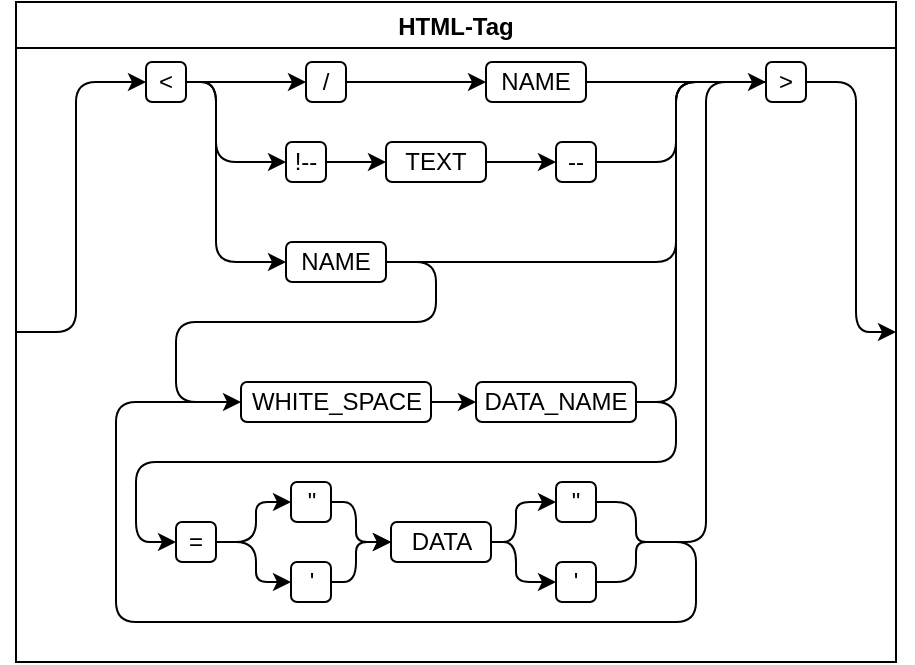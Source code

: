 <mxfile version="14.9.3" type="device"><diagram id="bXs9rF_O854Iyk-5khJA" name="Page-1"><mxGraphModel dx="850" dy="434" grid="1" gridSize="10" guides="1" tooltips="1" connect="1" arrows="1" fold="1" page="1" pageScale="1" pageWidth="827" pageHeight="1169" math="0" shadow="0"><root><mxCell id="0"/><mxCell id="1" parent="0"/><mxCell id="9BC1_f9zqRHvLc5gJFlj-44" value="HTML-Tag" style="swimlane;" vertex="1" parent="1"><mxGeometry x="180" y="80" width="440" height="330" as="geometry"><mxRectangle x="180" y="70" width="130" height="23" as="alternateBounds"/></mxGeometry></mxCell><mxCell id="9BC1_f9zqRHvLc5gJFlj-1" value="&amp;lt;" style="rounded=1;whiteSpace=wrap;html=1;" vertex="1" parent="9BC1_f9zqRHvLc5gJFlj-44"><mxGeometry x="65" y="30" width="20" height="20" as="geometry"/></mxCell><mxCell id="9BC1_f9zqRHvLc5gJFlj-4" value="&amp;gt;" style="rounded=1;whiteSpace=wrap;html=1;" vertex="1" parent="9BC1_f9zqRHvLc5gJFlj-44"><mxGeometry x="375" y="30" width="20" height="20" as="geometry"/></mxCell><mxCell id="9BC1_f9zqRHvLc5gJFlj-5" value="/" style="rounded=1;whiteSpace=wrap;html=1;" vertex="1" parent="9BC1_f9zqRHvLc5gJFlj-44"><mxGeometry x="145" y="30" width="20" height="20" as="geometry"/></mxCell><mxCell id="9BC1_f9zqRHvLc5gJFlj-18" style="edgeStyle=orthogonalEdgeStyle;rounded=0;orthogonalLoop=1;jettySize=auto;html=1;entryX=0;entryY=0.5;entryDx=0;entryDy=0;" edge="1" parent="9BC1_f9zqRHvLc5gJFlj-44" source="9BC1_f9zqRHvLc5gJFlj-1" target="9BC1_f9zqRHvLc5gJFlj-5"><mxGeometry relative="1" as="geometry"/></mxCell><mxCell id="9BC1_f9zqRHvLc5gJFlj-20" style="edgeStyle=orthogonalEdgeStyle;rounded=0;orthogonalLoop=1;jettySize=auto;html=1;entryX=0;entryY=0.5;entryDx=0;entryDy=0;" edge="1" parent="9BC1_f9zqRHvLc5gJFlj-44" source="9BC1_f9zqRHvLc5gJFlj-6" target="9BC1_f9zqRHvLc5gJFlj-4"><mxGeometry relative="1" as="geometry"/></mxCell><mxCell id="9BC1_f9zqRHvLc5gJFlj-6" value="NAME" style="rounded=1;whiteSpace=wrap;html=1;" vertex="1" parent="9BC1_f9zqRHvLc5gJFlj-44"><mxGeometry x="235" y="30" width="50" height="20" as="geometry"/></mxCell><mxCell id="9BC1_f9zqRHvLc5gJFlj-19" style="edgeStyle=orthogonalEdgeStyle;rounded=0;orthogonalLoop=1;jettySize=auto;html=1;entryX=0;entryY=0.5;entryDx=0;entryDy=0;" edge="1" parent="9BC1_f9zqRHvLc5gJFlj-44" source="9BC1_f9zqRHvLc5gJFlj-5" target="9BC1_f9zqRHvLc5gJFlj-6"><mxGeometry relative="1" as="geometry"/></mxCell><mxCell id="9BC1_f9zqRHvLc5gJFlj-7" value="NAME" style="rounded=1;whiteSpace=wrap;html=1;" vertex="1" parent="9BC1_f9zqRHvLc5gJFlj-44"><mxGeometry x="135" y="120" width="50" height="20" as="geometry"/></mxCell><mxCell id="9BC1_f9zqRHvLc5gJFlj-8" value="WHITE_SPACE" style="rounded=1;whiteSpace=wrap;html=1;" vertex="1" parent="9BC1_f9zqRHvLc5gJFlj-44"><mxGeometry x="112.5" y="190" width="95" height="20" as="geometry"/></mxCell><mxCell id="9BC1_f9zqRHvLc5gJFlj-9" value="DATA_NAME" style="rounded=1;whiteSpace=wrap;html=1;" vertex="1" parent="9BC1_f9zqRHvLc5gJFlj-44"><mxGeometry x="230" y="190" width="80" height="20" as="geometry"/></mxCell><mxCell id="9BC1_f9zqRHvLc5gJFlj-11" value="=" style="rounded=1;whiteSpace=wrap;html=1;" vertex="1" parent="9BC1_f9zqRHvLc5gJFlj-44"><mxGeometry x="80" y="260" width="20" height="20" as="geometry"/></mxCell><mxCell id="9BC1_f9zqRHvLc5gJFlj-12" value="&quot;" style="rounded=1;whiteSpace=wrap;html=1;" vertex="1" parent="9BC1_f9zqRHvLc5gJFlj-44"><mxGeometry x="137.5" y="240" width="20" height="20" as="geometry"/></mxCell><mxCell id="9BC1_f9zqRHvLc5gJFlj-13" value="'" style="rounded=1;whiteSpace=wrap;html=1;" vertex="1" parent="9BC1_f9zqRHvLc5gJFlj-44"><mxGeometry x="137.5" y="280" width="20" height="20" as="geometry"/></mxCell><mxCell id="9BC1_f9zqRHvLc5gJFlj-14" value="DATA" style="rounded=1;whiteSpace=wrap;html=1;" vertex="1" parent="9BC1_f9zqRHvLc5gJFlj-44"><mxGeometry x="187.5" y="260" width="50" height="20" as="geometry"/></mxCell><mxCell id="9BC1_f9zqRHvLc5gJFlj-15" value="&quot;" style="rounded=1;whiteSpace=wrap;html=1;" vertex="1" parent="9BC1_f9zqRHvLc5gJFlj-44"><mxGeometry x="270" y="240" width="20" height="20" as="geometry"/></mxCell><mxCell id="9BC1_f9zqRHvLc5gJFlj-16" value="'" style="rounded=1;whiteSpace=wrap;html=1;" vertex="1" parent="9BC1_f9zqRHvLc5gJFlj-44"><mxGeometry x="270" y="280" width="20" height="20" as="geometry"/></mxCell><mxCell id="9BC1_f9zqRHvLc5gJFlj-22" value="" style="endArrow=classic;html=1;entryX=0;entryY=0.5;entryDx=0;entryDy=0;exitX=0;exitY=0.5;exitDx=0;exitDy=0;" edge="1" parent="9BC1_f9zqRHvLc5gJFlj-44" source="9BC1_f9zqRHvLc5gJFlj-44" target="9BC1_f9zqRHvLc5gJFlj-1"><mxGeometry width="50" height="50" relative="1" as="geometry"><mxPoint y="40" as="sourcePoint"/><mxPoint x="45" y="15" as="targetPoint"/><Array as="points"><mxPoint x="30" y="165"/><mxPoint x="30" y="40"/></Array></mxGeometry></mxCell><mxCell id="9BC1_f9zqRHvLc5gJFlj-25" value="" style="endArrow=classic;html=1;entryX=0;entryY=0.5;entryDx=0;entryDy=0;exitX=1;exitY=0.5;exitDx=0;exitDy=0;" edge="1" parent="9BC1_f9zqRHvLc5gJFlj-44" source="9BC1_f9zqRHvLc5gJFlj-1" target="9BC1_f9zqRHvLc5gJFlj-7"><mxGeometry width="50" height="50" relative="1" as="geometry"><mxPoint x="50" y="90" as="sourcePoint"/><mxPoint x="100" y="40" as="targetPoint"/><Array as="points"><mxPoint x="100" y="40"/><mxPoint x="100" y="130"/></Array></mxGeometry></mxCell><mxCell id="9BC1_f9zqRHvLc5gJFlj-27" value="" style="endArrow=none;html=1;exitX=1;exitY=0.5;exitDx=0;exitDy=0;entryX=0;entryY=0.5;entryDx=0;entryDy=0;" edge="1" parent="9BC1_f9zqRHvLc5gJFlj-44" source="9BC1_f9zqRHvLc5gJFlj-7" target="9BC1_f9zqRHvLc5gJFlj-4"><mxGeometry width="50" height="50" relative="1" as="geometry"><mxPoint x="270" y="110" as="sourcePoint"/><mxPoint x="320" y="60" as="targetPoint"/><Array as="points"><mxPoint x="330" y="130"/><mxPoint x="330" y="40"/></Array></mxGeometry></mxCell><mxCell id="9BC1_f9zqRHvLc5gJFlj-28" value="" style="endArrow=classic;html=1;entryX=0;entryY=0.5;entryDx=0;entryDy=0;" edge="1" parent="9BC1_f9zqRHvLc5gJFlj-44" target="9BC1_f9zqRHvLc5gJFlj-8"><mxGeometry width="50" height="50" relative="1" as="geometry"><mxPoint x="190" y="130" as="sourcePoint"/><mxPoint x="110" y="190" as="targetPoint"/><Array as="points"><mxPoint x="210" y="130"/><mxPoint x="210" y="160"/><mxPoint x="80" y="160"/><mxPoint x="80" y="200"/></Array></mxGeometry></mxCell><mxCell id="9BC1_f9zqRHvLc5gJFlj-29" value="" style="endArrow=classic;html=1;exitX=1;exitY=0.5;exitDx=0;exitDy=0;entryX=0;entryY=0.5;entryDx=0;entryDy=0;" edge="1" parent="9BC1_f9zqRHvLc5gJFlj-44" source="9BC1_f9zqRHvLc5gJFlj-8" target="9BC1_f9zqRHvLc5gJFlj-9"><mxGeometry width="50" height="50" relative="1" as="geometry"><mxPoint x="300" y="180" as="sourcePoint"/><mxPoint x="350" y="130" as="targetPoint"/></mxGeometry></mxCell><mxCell id="9BC1_f9zqRHvLc5gJFlj-30" value="" style="endArrow=none;html=1;exitX=1;exitY=0.5;exitDx=0;exitDy=0;entryX=0;entryY=0.5;entryDx=0;entryDy=0;" edge="1" parent="9BC1_f9zqRHvLc5gJFlj-44" source="9BC1_f9zqRHvLc5gJFlj-9" target="9BC1_f9zqRHvLc5gJFlj-4"><mxGeometry width="50" height="50" relative="1" as="geometry"><mxPoint x="295" y="150" as="sourcePoint"/><mxPoint x="345" y="100" as="targetPoint"/><Array as="points"><mxPoint x="330" y="200"/><mxPoint x="330" y="40"/></Array></mxGeometry></mxCell><mxCell id="9BC1_f9zqRHvLc5gJFlj-31" value="" style="endArrow=classic;html=1;exitX=1;exitY=0.5;exitDx=0;exitDy=0;entryX=0;entryY=0.5;entryDx=0;entryDy=0;" edge="1" parent="9BC1_f9zqRHvLc5gJFlj-44" source="9BC1_f9zqRHvLc5gJFlj-9" target="9BC1_f9zqRHvLc5gJFlj-11"><mxGeometry width="50" height="50" relative="1" as="geometry"><mxPoint x="300" y="180" as="sourcePoint"/><mxPoint x="350" y="130" as="targetPoint"/><Array as="points"><mxPoint x="330" y="200"/><mxPoint x="330" y="230"/><mxPoint x="60" y="230"/><mxPoint x="60" y="270"/><mxPoint x="80" y="270"/></Array></mxGeometry></mxCell><mxCell id="9BC1_f9zqRHvLc5gJFlj-33" value="" style="endArrow=classic;html=1;exitX=1;exitY=0.5;exitDx=0;exitDy=0;entryX=0;entryY=0.5;entryDx=0;entryDy=0;" edge="1" parent="9BC1_f9zqRHvLc5gJFlj-44" source="9BC1_f9zqRHvLc5gJFlj-11" target="9BC1_f9zqRHvLc5gJFlj-12"><mxGeometry width="50" height="50" relative="1" as="geometry"><mxPoint x="280" y="180" as="sourcePoint"/><mxPoint x="330" y="130" as="targetPoint"/><Array as="points"><mxPoint x="120" y="270"/><mxPoint x="120" y="250"/></Array></mxGeometry></mxCell><mxCell id="9BC1_f9zqRHvLc5gJFlj-34" value="" style="endArrow=classic;html=1;exitX=1;exitY=0.5;exitDx=0;exitDy=0;entryX=0;entryY=0.5;entryDx=0;entryDy=0;" edge="1" parent="9BC1_f9zqRHvLc5gJFlj-44" source="9BC1_f9zqRHvLc5gJFlj-11" target="9BC1_f9zqRHvLc5gJFlj-13"><mxGeometry width="50" height="50" relative="1" as="geometry"><mxPoint x="280" y="180" as="sourcePoint"/><mxPoint x="330" y="130" as="targetPoint"/><Array as="points"><mxPoint x="120" y="270"/><mxPoint x="120" y="290"/></Array></mxGeometry></mxCell><mxCell id="9BC1_f9zqRHvLc5gJFlj-35" value="" style="endArrow=classic;html=1;exitX=1;exitY=0.5;exitDx=0;exitDy=0;entryX=0;entryY=0.5;entryDx=0;entryDy=0;" edge="1" parent="9BC1_f9zqRHvLc5gJFlj-44" source="9BC1_f9zqRHvLc5gJFlj-12" target="9BC1_f9zqRHvLc5gJFlj-14"><mxGeometry width="50" height="50" relative="1" as="geometry"><mxPoint x="280" y="180" as="sourcePoint"/><mxPoint x="330" y="130" as="targetPoint"/><Array as="points"><mxPoint x="170" y="250"/><mxPoint x="170" y="270"/></Array></mxGeometry></mxCell><mxCell id="9BC1_f9zqRHvLc5gJFlj-36" value="" style="endArrow=classic;html=1;exitX=1;exitY=0.5;exitDx=0;exitDy=0;entryX=0;entryY=0.5;entryDx=0;entryDy=0;" edge="1" parent="9BC1_f9zqRHvLc5gJFlj-44" source="9BC1_f9zqRHvLc5gJFlj-13" target="9BC1_f9zqRHvLc5gJFlj-14"><mxGeometry width="50" height="50" relative="1" as="geometry"><mxPoint x="280" y="180" as="sourcePoint"/><mxPoint x="330" y="130" as="targetPoint"/><Array as="points"><mxPoint x="170" y="290"/><mxPoint x="170" y="270"/></Array></mxGeometry></mxCell><mxCell id="9BC1_f9zqRHvLc5gJFlj-37" value="" style="endArrow=classic;html=1;exitX=1;exitY=0.5;exitDx=0;exitDy=0;entryX=0;entryY=0.5;entryDx=0;entryDy=0;" edge="1" parent="9BC1_f9zqRHvLc5gJFlj-44" source="9BC1_f9zqRHvLc5gJFlj-14" target="9BC1_f9zqRHvLc5gJFlj-15"><mxGeometry width="50" height="50" relative="1" as="geometry"><mxPoint x="280" y="180" as="sourcePoint"/><mxPoint x="330" y="130" as="targetPoint"/><Array as="points"><mxPoint x="250" y="270"/><mxPoint x="250" y="250"/></Array></mxGeometry></mxCell><mxCell id="9BC1_f9zqRHvLc5gJFlj-38" value="" style="endArrow=classic;html=1;exitX=1;exitY=0.5;exitDx=0;exitDy=0;entryX=0;entryY=0.5;entryDx=0;entryDy=0;" edge="1" parent="9BC1_f9zqRHvLc5gJFlj-44" source="9BC1_f9zqRHvLc5gJFlj-14" target="9BC1_f9zqRHvLc5gJFlj-16"><mxGeometry width="50" height="50" relative="1" as="geometry"><mxPoint x="280" y="180" as="sourcePoint"/><mxPoint x="330" y="130" as="targetPoint"/><Array as="points"><mxPoint x="250" y="270"/><mxPoint x="250" y="290"/></Array></mxGeometry></mxCell><mxCell id="9BC1_f9zqRHvLc5gJFlj-39" value="" style="endArrow=none;html=1;exitX=1;exitY=0.5;exitDx=0;exitDy=0;" edge="1" parent="9BC1_f9zqRHvLc5gJFlj-44" source="9BC1_f9zqRHvLc5gJFlj-15"><mxGeometry width="50" height="50" relative="1" as="geometry"><mxPoint x="280" y="180" as="sourcePoint"/><mxPoint x="320" y="270" as="targetPoint"/><Array as="points"><mxPoint x="310" y="250"/><mxPoint x="310" y="270"/></Array></mxGeometry></mxCell><mxCell id="9BC1_f9zqRHvLc5gJFlj-40" value="" style="endArrow=none;html=1;exitX=1;exitY=0.5;exitDx=0;exitDy=0;" edge="1" parent="9BC1_f9zqRHvLc5gJFlj-44" source="9BC1_f9zqRHvLc5gJFlj-16"><mxGeometry width="50" height="50" relative="1" as="geometry"><mxPoint x="280" y="180" as="sourcePoint"/><mxPoint x="320" y="270" as="targetPoint"/><Array as="points"><mxPoint x="310" y="290"/><mxPoint x="310" y="270"/></Array></mxGeometry></mxCell><mxCell id="9BC1_f9zqRHvLc5gJFlj-42" value="" style="endArrow=none;html=1;" edge="1" parent="9BC1_f9zqRHvLc5gJFlj-44"><mxGeometry width="50" height="50" relative="1" as="geometry"><mxPoint x="320" y="270" as="sourcePoint"/><mxPoint x="369" y="40" as="targetPoint"/><Array as="points"><mxPoint x="345" y="270"/><mxPoint x="345" y="40"/></Array></mxGeometry></mxCell><mxCell id="9BC1_f9zqRHvLc5gJFlj-43" value="" style="endArrow=none;html=1;" edge="1" parent="9BC1_f9zqRHvLc5gJFlj-44"><mxGeometry width="50" height="50" relative="1" as="geometry"><mxPoint x="317.5" y="270" as="sourcePoint"/><mxPoint x="107.5" y="200" as="targetPoint"/><Array as="points"><mxPoint x="340" y="270"/><mxPoint x="340" y="310"/><mxPoint x="50" y="310"/><mxPoint x="50" y="200"/></Array></mxGeometry></mxCell><mxCell id="9BC1_f9zqRHvLc5gJFlj-51" value="" style="endArrow=classic;html=1;exitX=1;exitY=0.5;exitDx=0;exitDy=0;entryX=1;entryY=0.5;entryDx=0;entryDy=0;" edge="1" parent="9BC1_f9zqRHvLc5gJFlj-44" source="9BC1_f9zqRHvLc5gJFlj-4" target="9BC1_f9zqRHvLc5gJFlj-44"><mxGeometry width="50" height="50" relative="1" as="geometry"><mxPoint x="280" y="260" as="sourcePoint"/><mxPoint x="330" y="210" as="targetPoint"/><Array as="points"><mxPoint x="420" y="40"/><mxPoint x="420" y="165"/></Array></mxGeometry></mxCell><mxCell id="9BC1_f9zqRHvLc5gJFlj-56" style="edgeStyle=orthogonalEdgeStyle;rounded=0;orthogonalLoop=1;jettySize=auto;html=1;entryX=0;entryY=0.5;entryDx=0;entryDy=0;" edge="1" parent="9BC1_f9zqRHvLc5gJFlj-44" source="9BC1_f9zqRHvLc5gJFlj-52" target="9BC1_f9zqRHvLc5gJFlj-55"><mxGeometry relative="1" as="geometry"/></mxCell><mxCell id="9BC1_f9zqRHvLc5gJFlj-52" value="!--" style="rounded=1;whiteSpace=wrap;html=1;" vertex="1" parent="9BC1_f9zqRHvLc5gJFlj-44"><mxGeometry x="135" y="70" width="20" height="20" as="geometry"/></mxCell><mxCell id="9BC1_f9zqRHvLc5gJFlj-53" value="" style="endArrow=classic;html=1;exitX=1;exitY=0.5;exitDx=0;exitDy=0;entryX=0;entryY=0.5;entryDx=0;entryDy=0;" edge="1" parent="9BC1_f9zqRHvLc5gJFlj-44" source="9BC1_f9zqRHvLc5gJFlj-1" target="9BC1_f9zqRHvLc5gJFlj-52"><mxGeometry width="50" height="50" relative="1" as="geometry"><mxPoint x="280" y="240" as="sourcePoint"/><mxPoint x="330" y="190" as="targetPoint"/><Array as="points"><mxPoint x="100" y="40"/><mxPoint x="100" y="80"/></Array></mxGeometry></mxCell><mxCell id="9BC1_f9zqRHvLc5gJFlj-58" style="edgeStyle=orthogonalEdgeStyle;rounded=0;orthogonalLoop=1;jettySize=auto;html=1;entryX=0;entryY=0.5;entryDx=0;entryDy=0;" edge="1" parent="9BC1_f9zqRHvLc5gJFlj-44" source="9BC1_f9zqRHvLc5gJFlj-55" target="9BC1_f9zqRHvLc5gJFlj-57"><mxGeometry relative="1" as="geometry"/></mxCell><mxCell id="9BC1_f9zqRHvLc5gJFlj-55" value="TEXT" style="rounded=1;whiteSpace=wrap;html=1;" vertex="1" parent="9BC1_f9zqRHvLc5gJFlj-44"><mxGeometry x="185" y="70" width="50" height="20" as="geometry"/></mxCell><mxCell id="9BC1_f9zqRHvLc5gJFlj-57" value="--" style="rounded=1;whiteSpace=wrap;html=1;" vertex="1" parent="9BC1_f9zqRHvLc5gJFlj-44"><mxGeometry x="270" y="70" width="20" height="20" as="geometry"/></mxCell><mxCell id="9BC1_f9zqRHvLc5gJFlj-59" value="" style="endArrow=none;html=1;entryX=0;entryY=0.5;entryDx=0;entryDy=0;exitX=1;exitY=0.5;exitDx=0;exitDy=0;" edge="1" parent="9BC1_f9zqRHvLc5gJFlj-44" source="9BC1_f9zqRHvLc5gJFlj-57" target="9BC1_f9zqRHvLc5gJFlj-4"><mxGeometry width="50" height="50" relative="1" as="geometry"><mxPoint x="180" y="120" as="sourcePoint"/><mxPoint x="230" y="70" as="targetPoint"/><Array as="points"><mxPoint x="330" y="80"/><mxPoint x="330" y="40"/></Array></mxGeometry></mxCell></root></mxGraphModel></diagram></mxfile>